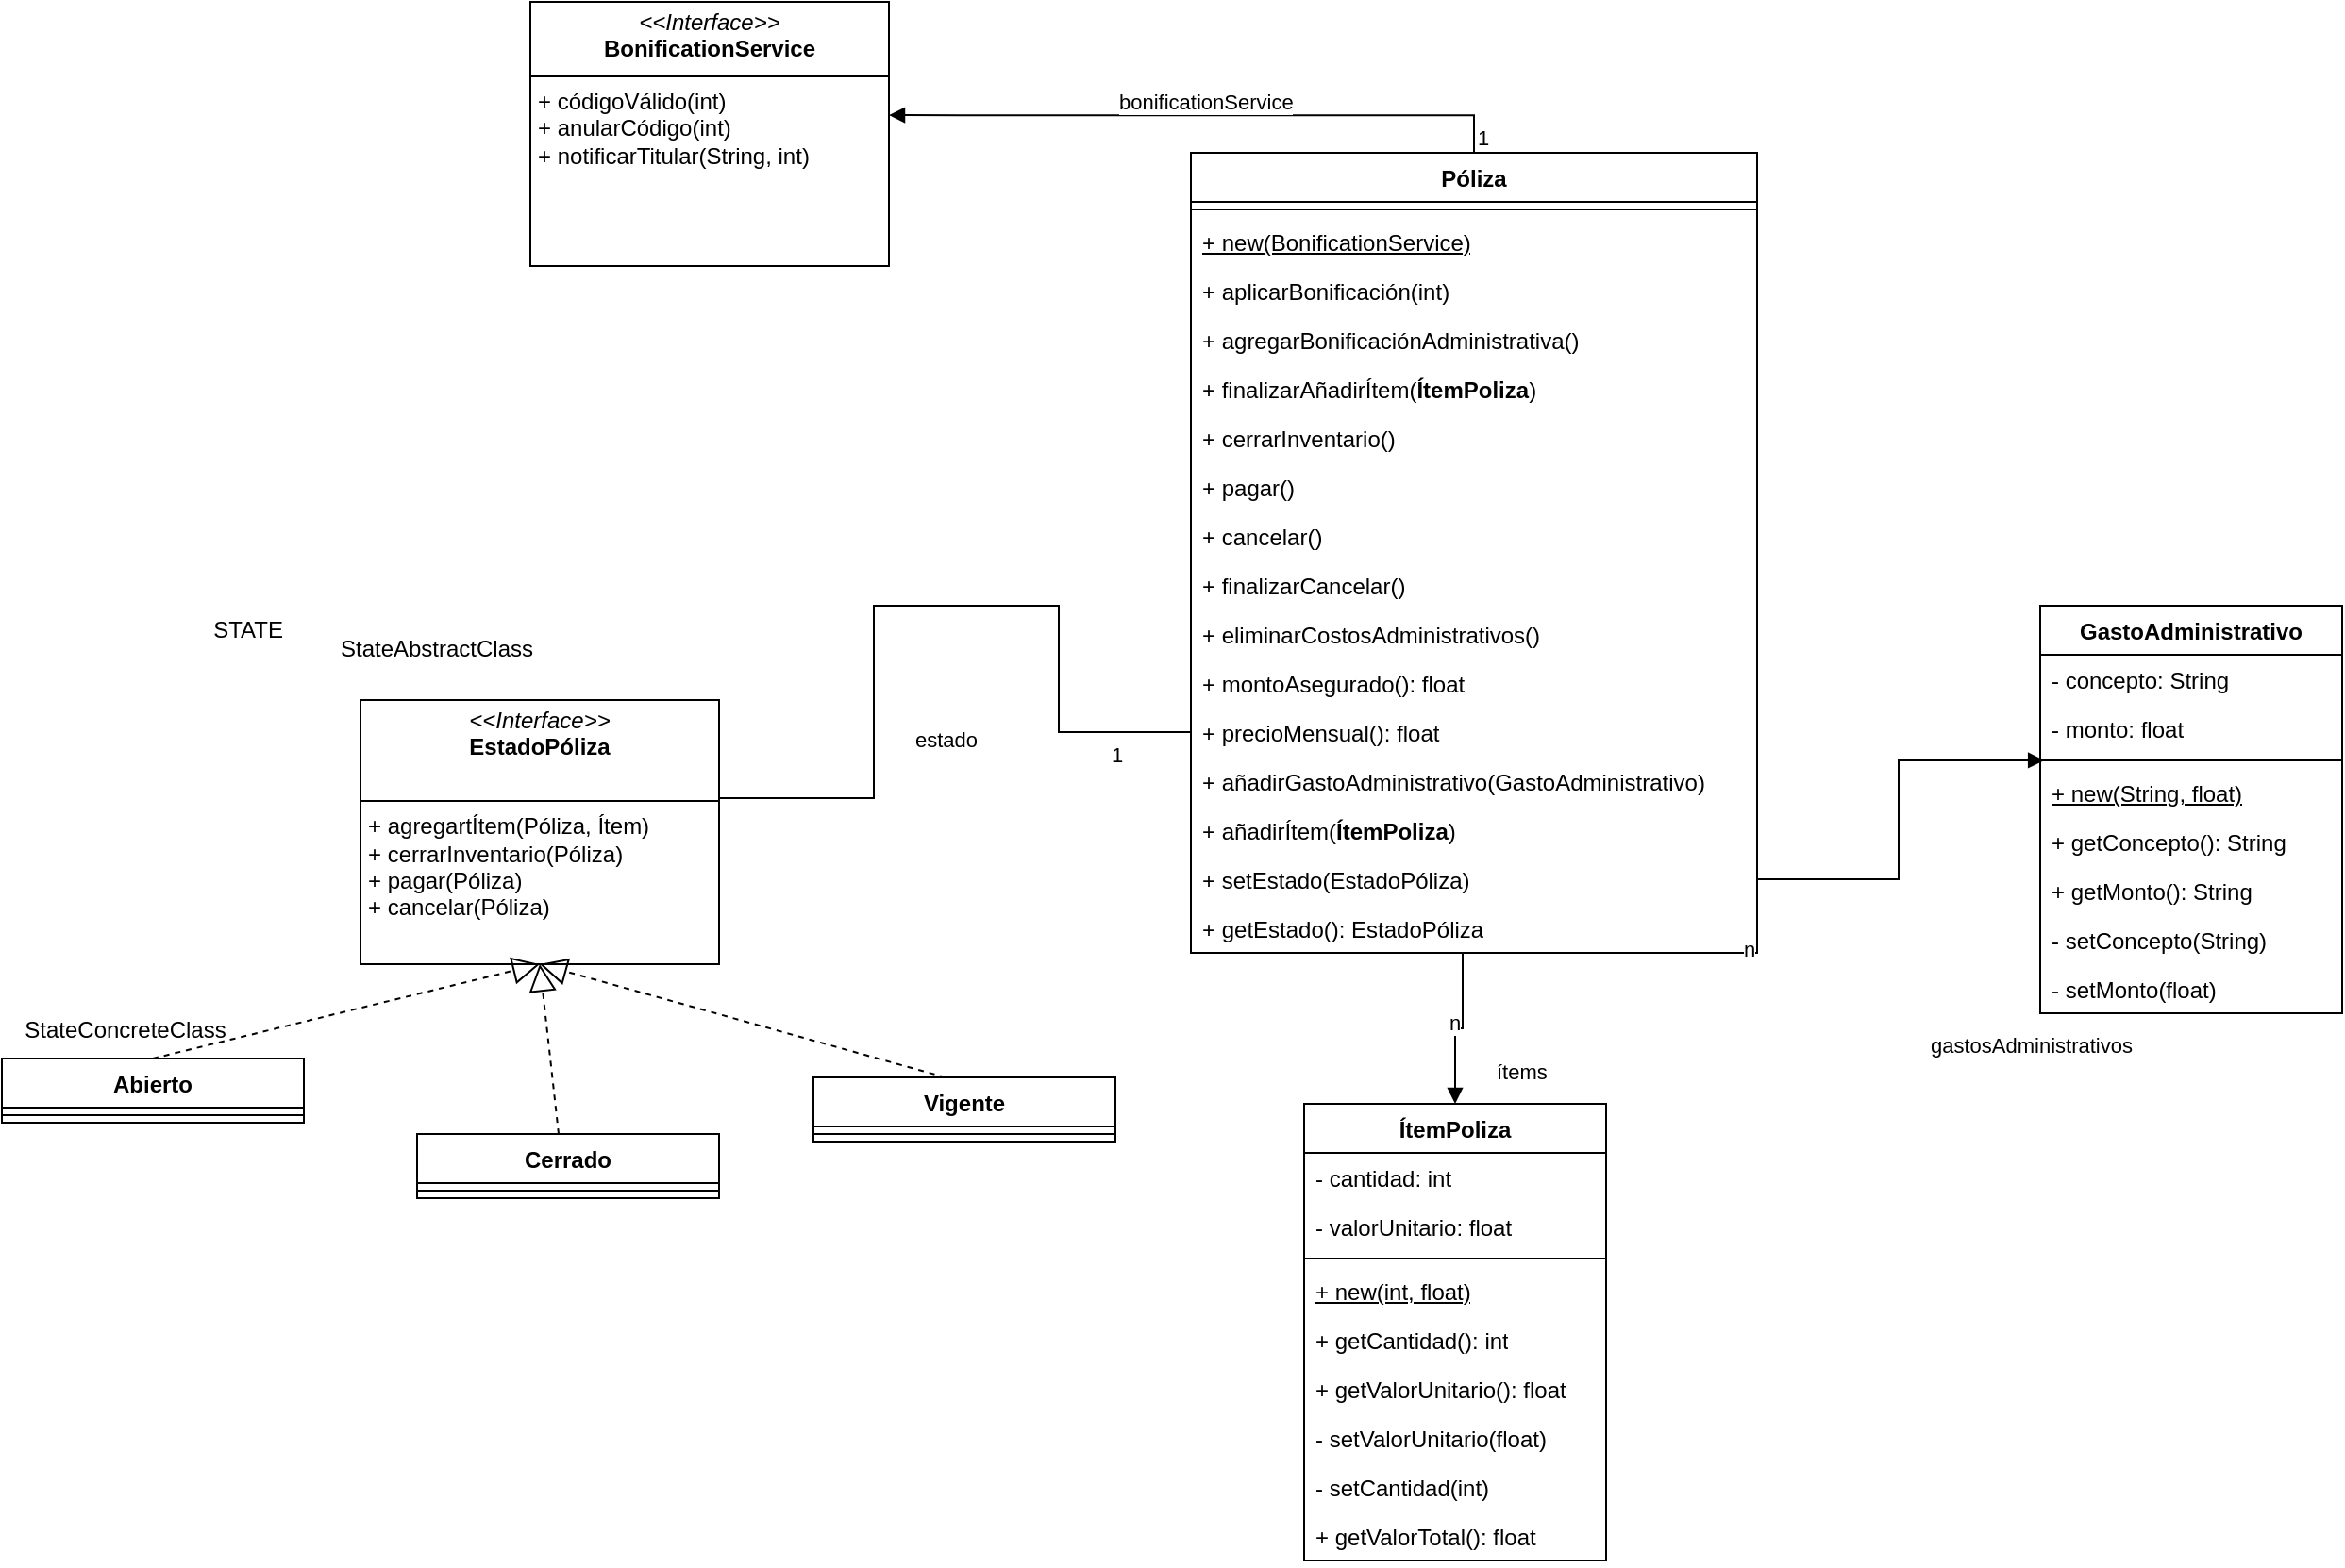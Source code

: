 <mxfile version="24.8.3">
  <diagram id="C5RBs43oDa-KdzZeNtuy" name="Page-1">
    <mxGraphModel dx="2589" dy="1954" grid="1" gridSize="10" guides="1" tooltips="1" connect="1" arrows="1" fold="1" page="1" pageScale="1" pageWidth="827" pageHeight="1169" math="0" shadow="0">
      <root>
        <mxCell id="WIyWlLk6GJQsqaUBKTNV-0" />
        <mxCell id="WIyWlLk6GJQsqaUBKTNV-1" parent="WIyWlLk6GJQsqaUBKTNV-0" />
        <mxCell id="E8Z3TIfaFquJLnunVX9P-4" value="ÍtemPoliza" style="swimlane;fontStyle=1;align=center;verticalAlign=top;childLayout=stackLayout;horizontal=1;startSize=26;horizontalStack=0;resizeParent=1;resizeParentMax=0;resizeLast=0;collapsible=1;marginBottom=0;whiteSpace=wrap;html=1;" vertex="1" parent="WIyWlLk6GJQsqaUBKTNV-1">
          <mxGeometry x="230" y="494" width="160" height="242" as="geometry" />
        </mxCell>
        <mxCell id="E8Z3TIfaFquJLnunVX9P-5" value="- cantidad: int" style="text;strokeColor=none;fillColor=none;align=left;verticalAlign=top;spacingLeft=4;spacingRight=4;overflow=hidden;rotatable=0;points=[[0,0.5],[1,0.5]];portConstraint=eastwest;whiteSpace=wrap;html=1;" vertex="1" parent="E8Z3TIfaFquJLnunVX9P-4">
          <mxGeometry y="26" width="160" height="26" as="geometry" />
        </mxCell>
        <mxCell id="E8Z3TIfaFquJLnunVX9P-16" value="- valorUnitario: float" style="text;strokeColor=none;fillColor=none;align=left;verticalAlign=top;spacingLeft=4;spacingRight=4;overflow=hidden;rotatable=0;points=[[0,0.5],[1,0.5]];portConstraint=eastwest;whiteSpace=wrap;html=1;" vertex="1" parent="E8Z3TIfaFquJLnunVX9P-4">
          <mxGeometry y="52" width="160" height="26" as="geometry" />
        </mxCell>
        <mxCell id="E8Z3TIfaFquJLnunVX9P-6" value="" style="line;strokeWidth=1;fillColor=none;align=left;verticalAlign=middle;spacingTop=-1;spacingLeft=3;spacingRight=3;rotatable=0;labelPosition=right;points=[];portConstraint=eastwest;strokeColor=inherit;" vertex="1" parent="E8Z3TIfaFquJLnunVX9P-4">
          <mxGeometry y="78" width="160" height="8" as="geometry" />
        </mxCell>
        <mxCell id="E8Z3TIfaFquJLnunVX9P-18" value="+ new(int, float)" style="text;strokeColor=none;fillColor=none;align=left;verticalAlign=top;spacingLeft=4;spacingRight=4;overflow=hidden;rotatable=0;points=[[0,0.5],[1,0.5]];portConstraint=eastwest;whiteSpace=wrap;html=1;fontStyle=4" vertex="1" parent="E8Z3TIfaFquJLnunVX9P-4">
          <mxGeometry y="86" width="160" height="26" as="geometry" />
        </mxCell>
        <mxCell id="E8Z3TIfaFquJLnunVX9P-7" value="+ getCantidad(): int" style="text;strokeColor=none;fillColor=none;align=left;verticalAlign=top;spacingLeft=4;spacingRight=4;overflow=hidden;rotatable=0;points=[[0,0.5],[1,0.5]];portConstraint=eastwest;whiteSpace=wrap;html=1;" vertex="1" parent="E8Z3TIfaFquJLnunVX9P-4">
          <mxGeometry y="112" width="160" height="26" as="geometry" />
        </mxCell>
        <mxCell id="E8Z3TIfaFquJLnunVX9P-17" value="+ getValorUnitario(): float" style="text;strokeColor=none;fillColor=none;align=left;verticalAlign=top;spacingLeft=4;spacingRight=4;overflow=hidden;rotatable=0;points=[[0,0.5],[1,0.5]];portConstraint=eastwest;whiteSpace=wrap;html=1;" vertex="1" parent="E8Z3TIfaFquJLnunVX9P-4">
          <mxGeometry y="138" width="160" height="26" as="geometry" />
        </mxCell>
        <mxCell id="E8Z3TIfaFquJLnunVX9P-19" value="- setValorUnitario(float)" style="text;strokeColor=none;fillColor=none;align=left;verticalAlign=top;spacingLeft=4;spacingRight=4;overflow=hidden;rotatable=0;points=[[0,0.5],[1,0.5]];portConstraint=eastwest;whiteSpace=wrap;html=1;" vertex="1" parent="E8Z3TIfaFquJLnunVX9P-4">
          <mxGeometry y="164" width="160" height="26" as="geometry" />
        </mxCell>
        <mxCell id="E8Z3TIfaFquJLnunVX9P-20" value="- setCantidad(int)" style="text;strokeColor=none;fillColor=none;align=left;verticalAlign=top;spacingLeft=4;spacingRight=4;overflow=hidden;rotatable=0;points=[[0,0.5],[1,0.5]];portConstraint=eastwest;whiteSpace=wrap;html=1;" vertex="1" parent="E8Z3TIfaFquJLnunVX9P-4">
          <mxGeometry y="190" width="160" height="26" as="geometry" />
        </mxCell>
        <mxCell id="E8Z3TIfaFquJLnunVX9P-23" value="+ getValorTotal(): float" style="text;strokeColor=none;fillColor=none;align=left;verticalAlign=top;spacingLeft=4;spacingRight=4;overflow=hidden;rotatable=0;points=[[0,0.5],[1,0.5]];portConstraint=eastwest;whiteSpace=wrap;html=1;" vertex="1" parent="E8Z3TIfaFquJLnunVX9P-4">
          <mxGeometry y="216" width="160" height="26" as="geometry" />
        </mxCell>
        <mxCell id="E8Z3TIfaFquJLnunVX9P-8" value="GastoAdministrativo" style="swimlane;fontStyle=1;align=center;verticalAlign=top;childLayout=stackLayout;horizontal=1;startSize=26;horizontalStack=0;resizeParent=1;resizeParentMax=0;resizeLast=0;collapsible=1;marginBottom=0;whiteSpace=wrap;html=1;" vertex="1" parent="WIyWlLk6GJQsqaUBKTNV-1">
          <mxGeometry x="620" y="230" width="160" height="216" as="geometry" />
        </mxCell>
        <mxCell id="E8Z3TIfaFquJLnunVX9P-9" value="- concepto: String" style="text;strokeColor=none;fillColor=none;align=left;verticalAlign=top;spacingLeft=4;spacingRight=4;overflow=hidden;rotatable=0;points=[[0,0.5],[1,0.5]];portConstraint=eastwest;whiteSpace=wrap;html=1;" vertex="1" parent="E8Z3TIfaFquJLnunVX9P-8">
          <mxGeometry y="26" width="160" height="26" as="geometry" />
        </mxCell>
        <mxCell id="E8Z3TIfaFquJLnunVX9P-27" value="- monto: float" style="text;strokeColor=none;fillColor=none;align=left;verticalAlign=top;spacingLeft=4;spacingRight=4;overflow=hidden;rotatable=0;points=[[0,0.5],[1,0.5]];portConstraint=eastwest;whiteSpace=wrap;html=1;" vertex="1" parent="E8Z3TIfaFquJLnunVX9P-8">
          <mxGeometry y="52" width="160" height="26" as="geometry" />
        </mxCell>
        <mxCell id="E8Z3TIfaFquJLnunVX9P-10" value="" style="line;strokeWidth=1;fillColor=none;align=left;verticalAlign=middle;spacingTop=-1;spacingLeft=3;spacingRight=3;rotatable=0;labelPosition=right;points=[];portConstraint=eastwest;strokeColor=inherit;" vertex="1" parent="E8Z3TIfaFquJLnunVX9P-8">
          <mxGeometry y="78" width="160" height="8" as="geometry" />
        </mxCell>
        <mxCell id="E8Z3TIfaFquJLnunVX9P-28" value="+ new(String, float)" style="text;strokeColor=none;fillColor=none;align=left;verticalAlign=top;spacingLeft=4;spacingRight=4;overflow=hidden;rotatable=0;points=[[0,0.5],[1,0.5]];portConstraint=eastwest;whiteSpace=wrap;html=1;fontStyle=4" vertex="1" parent="E8Z3TIfaFquJLnunVX9P-8">
          <mxGeometry y="86" width="160" height="26" as="geometry" />
        </mxCell>
        <mxCell id="E8Z3TIfaFquJLnunVX9P-29" value="+ getConcepto(): String" style="text;strokeColor=none;fillColor=none;align=left;verticalAlign=top;spacingLeft=4;spacingRight=4;overflow=hidden;rotatable=0;points=[[0,0.5],[1,0.5]];portConstraint=eastwest;whiteSpace=wrap;html=1;" vertex="1" parent="E8Z3TIfaFquJLnunVX9P-8">
          <mxGeometry y="112" width="160" height="26" as="geometry" />
        </mxCell>
        <mxCell id="E8Z3TIfaFquJLnunVX9P-30" value="+ getMonto(): String" style="text;strokeColor=none;fillColor=none;align=left;verticalAlign=top;spacingLeft=4;spacingRight=4;overflow=hidden;rotatable=0;points=[[0,0.5],[1,0.5]];portConstraint=eastwest;whiteSpace=wrap;html=1;" vertex="1" parent="E8Z3TIfaFquJLnunVX9P-8">
          <mxGeometry y="138" width="160" height="26" as="geometry" />
        </mxCell>
        <mxCell id="E8Z3TIfaFquJLnunVX9P-31" value="- setConcepto(String)" style="text;strokeColor=none;fillColor=none;align=left;verticalAlign=top;spacingLeft=4;spacingRight=4;overflow=hidden;rotatable=0;points=[[0,0.5],[1,0.5]];portConstraint=eastwest;whiteSpace=wrap;html=1;" vertex="1" parent="E8Z3TIfaFquJLnunVX9P-8">
          <mxGeometry y="164" width="160" height="26" as="geometry" />
        </mxCell>
        <mxCell id="E8Z3TIfaFquJLnunVX9P-32" value="- setMonto(float)" style="text;strokeColor=none;fillColor=none;align=left;verticalAlign=top;spacingLeft=4;spacingRight=4;overflow=hidden;rotatable=0;points=[[0,0.5],[1,0.5]];portConstraint=eastwest;whiteSpace=wrap;html=1;" vertex="1" parent="E8Z3TIfaFquJLnunVX9P-8">
          <mxGeometry y="190" width="160" height="26" as="geometry" />
        </mxCell>
        <mxCell id="E8Z3TIfaFquJLnunVX9P-12" value="Póliza" style="swimlane;fontStyle=1;align=center;verticalAlign=top;childLayout=stackLayout;horizontal=1;startSize=26;horizontalStack=0;resizeParent=1;resizeParentMax=0;resizeLast=0;collapsible=1;marginBottom=0;whiteSpace=wrap;html=1;" vertex="1" parent="WIyWlLk6GJQsqaUBKTNV-1">
          <mxGeometry x="170" y="-10" width="300" height="424" as="geometry" />
        </mxCell>
        <mxCell id="E8Z3TIfaFquJLnunVX9P-14" value="" style="line;strokeWidth=1;fillColor=none;align=left;verticalAlign=middle;spacingTop=-1;spacingLeft=3;spacingRight=3;rotatable=0;labelPosition=right;points=[];portConstraint=eastwest;strokeColor=inherit;" vertex="1" parent="E8Z3TIfaFquJLnunVX9P-12">
          <mxGeometry y="26" width="300" height="8" as="geometry" />
        </mxCell>
        <mxCell id="E8Z3TIfaFquJLnunVX9P-77" value="+ new(BonificationService)" style="text;strokeColor=none;fillColor=none;align=left;verticalAlign=top;spacingLeft=4;spacingRight=4;overflow=hidden;rotatable=0;points=[[0,0.5],[1,0.5]];portConstraint=eastwest;whiteSpace=wrap;html=1;fontStyle=4" vertex="1" parent="E8Z3TIfaFquJLnunVX9P-12">
          <mxGeometry y="34" width="300" height="26" as="geometry" />
        </mxCell>
        <mxCell id="E8Z3TIfaFquJLnunVX9P-67" value="+ aplicarBonificación(int)" style="text;strokeColor=none;fillColor=none;align=left;verticalAlign=top;spacingLeft=4;spacingRight=4;overflow=hidden;rotatable=0;points=[[0,0.5],[1,0.5]];portConstraint=eastwest;whiteSpace=wrap;html=1;" vertex="1" parent="E8Z3TIfaFquJLnunVX9P-12">
          <mxGeometry y="60" width="300" height="26" as="geometry" />
        </mxCell>
        <mxCell id="E8Z3TIfaFquJLnunVX9P-94" value="+ agregarBonificaciónAdministrativa()" style="text;strokeColor=none;fillColor=none;align=left;verticalAlign=top;spacingLeft=4;spacingRight=4;overflow=hidden;rotatable=0;points=[[0,0.5],[1,0.5]];portConstraint=eastwest;whiteSpace=wrap;html=1;" vertex="1" parent="E8Z3TIfaFquJLnunVX9P-12">
          <mxGeometry y="86" width="300" height="26" as="geometry" />
        </mxCell>
        <mxCell id="E8Z3TIfaFquJLnunVX9P-73" value="+ finalizarAñadirÍtem(&lt;span style=&quot;font-weight: 700; text-align: center;&quot;&gt;ÍtemPoliza&lt;/span&gt;)" style="text;strokeColor=none;fillColor=none;align=left;verticalAlign=top;spacingLeft=4;spacingRight=4;overflow=hidden;rotatable=0;points=[[0,0.5],[1,0.5]];portConstraint=eastwest;whiteSpace=wrap;html=1;" vertex="1" parent="E8Z3TIfaFquJLnunVX9P-12">
          <mxGeometry y="112" width="300" height="26" as="geometry" />
        </mxCell>
        <mxCell id="E8Z3TIfaFquJLnunVX9P-66" value="+ cerrarInventario()" style="text;strokeColor=none;fillColor=none;align=left;verticalAlign=top;spacingLeft=4;spacingRight=4;overflow=hidden;rotatable=0;points=[[0,0.5],[1,0.5]];portConstraint=eastwest;whiteSpace=wrap;html=1;" vertex="1" parent="E8Z3TIfaFquJLnunVX9P-12">
          <mxGeometry y="138" width="300" height="26" as="geometry" />
        </mxCell>
        <mxCell id="E8Z3TIfaFquJLnunVX9P-68" value="+ pagar()" style="text;strokeColor=none;fillColor=none;align=left;verticalAlign=top;spacingLeft=4;spacingRight=4;overflow=hidden;rotatable=0;points=[[0,0.5],[1,0.5]];portConstraint=eastwest;whiteSpace=wrap;html=1;" vertex="1" parent="E8Z3TIfaFquJLnunVX9P-12">
          <mxGeometry y="164" width="300" height="26" as="geometry" />
        </mxCell>
        <mxCell id="E8Z3TIfaFquJLnunVX9P-69" value="+ cancelar()" style="text;strokeColor=none;fillColor=none;align=left;verticalAlign=top;spacingLeft=4;spacingRight=4;overflow=hidden;rotatable=0;points=[[0,0.5],[1,0.5]];portConstraint=eastwest;whiteSpace=wrap;html=1;" vertex="1" parent="E8Z3TIfaFquJLnunVX9P-12">
          <mxGeometry y="190" width="300" height="26" as="geometry" />
        </mxCell>
        <mxCell id="E8Z3TIfaFquJLnunVX9P-71" value="+ finalizarCancelar()" style="text;strokeColor=none;fillColor=none;align=left;verticalAlign=top;spacingLeft=4;spacingRight=4;overflow=hidden;rotatable=0;points=[[0,0.5],[1,0.5]];portConstraint=eastwest;whiteSpace=wrap;html=1;" vertex="1" parent="E8Z3TIfaFquJLnunVX9P-12">
          <mxGeometry y="216" width="300" height="26" as="geometry" />
        </mxCell>
        <mxCell id="E8Z3TIfaFquJLnunVX9P-70" value="+ eliminarCostosAdministrativos()" style="text;strokeColor=none;fillColor=none;align=left;verticalAlign=top;spacingLeft=4;spacingRight=4;overflow=hidden;rotatable=0;points=[[0,0.5],[1,0.5]];portConstraint=eastwest;whiteSpace=wrap;html=1;" vertex="1" parent="E8Z3TIfaFquJLnunVX9P-12">
          <mxGeometry y="242" width="300" height="26" as="geometry" />
        </mxCell>
        <mxCell id="E8Z3TIfaFquJLnunVX9P-15" value="+ montoAsegurado(): float" style="text;strokeColor=none;fillColor=none;align=left;verticalAlign=top;spacingLeft=4;spacingRight=4;overflow=hidden;rotatable=0;points=[[0,0.5],[1,0.5]];portConstraint=eastwest;whiteSpace=wrap;html=1;" vertex="1" parent="E8Z3TIfaFquJLnunVX9P-12">
          <mxGeometry y="268" width="300" height="26" as="geometry" />
        </mxCell>
        <mxCell id="E8Z3TIfaFquJLnunVX9P-24" value="+ precioMensual(): float" style="text;strokeColor=none;fillColor=none;align=left;verticalAlign=top;spacingLeft=4;spacingRight=4;overflow=hidden;rotatable=0;points=[[0,0.5],[1,0.5]];portConstraint=eastwest;whiteSpace=wrap;html=1;" vertex="1" parent="E8Z3TIfaFquJLnunVX9P-12">
          <mxGeometry y="294" width="300" height="26" as="geometry" />
        </mxCell>
        <mxCell id="E8Z3TIfaFquJLnunVX9P-36" value="+ añadirGastoAdministrativo(GastoAdministrativo)" style="text;strokeColor=none;fillColor=none;align=left;verticalAlign=top;spacingLeft=4;spacingRight=4;overflow=hidden;rotatable=0;points=[[0,0.5],[1,0.5]];portConstraint=eastwest;whiteSpace=wrap;html=1;" vertex="1" parent="E8Z3TIfaFquJLnunVX9P-12">
          <mxGeometry y="320" width="300" height="26" as="geometry" />
        </mxCell>
        <mxCell id="E8Z3TIfaFquJLnunVX9P-38" value="+ añadirÍtem(&lt;span style=&quot;font-weight: 700; text-align: center;&quot;&gt;ÍtemPoliza&lt;/span&gt;)" style="text;strokeColor=none;fillColor=none;align=left;verticalAlign=top;spacingLeft=4;spacingRight=4;overflow=hidden;rotatable=0;points=[[0,0.5],[1,0.5]];portConstraint=eastwest;whiteSpace=wrap;html=1;" vertex="1" parent="E8Z3TIfaFquJLnunVX9P-12">
          <mxGeometry y="346" width="300" height="26" as="geometry" />
        </mxCell>
        <mxCell id="E8Z3TIfaFquJLnunVX9P-43" value="+ setEstado(EstadoPóliza)" style="text;strokeColor=none;fillColor=none;align=left;verticalAlign=top;spacingLeft=4;spacingRight=4;overflow=hidden;rotatable=0;points=[[0,0.5],[1,0.5]];portConstraint=eastwest;whiteSpace=wrap;html=1;" vertex="1" parent="E8Z3TIfaFquJLnunVX9P-12">
          <mxGeometry y="372" width="300" height="26" as="geometry" />
        </mxCell>
        <mxCell id="E8Z3TIfaFquJLnunVX9P-44" value="+ getEstado(): EstadoPóliza" style="text;strokeColor=none;fillColor=none;align=left;verticalAlign=top;spacingLeft=4;spacingRight=4;overflow=hidden;rotatable=0;points=[[0,0.5],[1,0.5]];portConstraint=eastwest;whiteSpace=wrap;html=1;" vertex="1" parent="E8Z3TIfaFquJLnunVX9P-12">
          <mxGeometry y="398" width="300" height="26" as="geometry" />
        </mxCell>
        <mxCell id="E8Z3TIfaFquJLnunVX9P-21" value="ítems" style="endArrow=block;endFill=1;html=1;edgeStyle=orthogonalEdgeStyle;align=left;verticalAlign=top;rounded=0;entryX=0.5;entryY=0;entryDx=0;entryDy=0;exitX=0.48;exitY=1;exitDx=0;exitDy=0;exitPerimeter=0;" edge="1" parent="WIyWlLk6GJQsqaUBKTNV-1" source="E8Z3TIfaFquJLnunVX9P-44" target="E8Z3TIfaFquJLnunVX9P-4">
          <mxGeometry x="0.289" y="20" relative="1" as="geometry">
            <mxPoint x="270" y="400" as="sourcePoint" />
            <mxPoint x="500" y="400" as="targetPoint" />
            <mxPoint as="offset" />
          </mxGeometry>
        </mxCell>
        <mxCell id="E8Z3TIfaFquJLnunVX9P-22" value="n" style="edgeLabel;resizable=0;html=1;align=left;verticalAlign=bottom;" connectable="0" vertex="1" parent="E8Z3TIfaFquJLnunVX9P-21">
          <mxGeometry x="-1" relative="1" as="geometry">
            <mxPoint x="-9" y="45" as="offset" />
          </mxGeometry>
        </mxCell>
        <mxCell id="E8Z3TIfaFquJLnunVX9P-33" value="gastosAdministrativos" style="endArrow=block;endFill=1;html=1;edgeStyle=orthogonalEdgeStyle;align=left;verticalAlign=top;rounded=0;entryX=0.013;entryY=-0.154;entryDx=0;entryDy=0;entryPerimeter=0;exitX=1;exitY=0.5;exitDx=0;exitDy=0;" edge="1" parent="WIyWlLk6GJQsqaUBKTNV-1" source="E8Z3TIfaFquJLnunVX9P-43" target="E8Z3TIfaFquJLnunVX9P-28">
          <mxGeometry x="-0.302" y="-76" relative="1" as="geometry">
            <mxPoint x="420" y="300" as="sourcePoint" />
            <mxPoint x="460" y="394" as="targetPoint" />
            <mxPoint x="-61" y="75" as="offset" />
          </mxGeometry>
        </mxCell>
        <mxCell id="E8Z3TIfaFquJLnunVX9P-34" value="n" style="edgeLabel;resizable=0;html=1;align=left;verticalAlign=bottom;" connectable="0" vertex="1" parent="E8Z3TIfaFquJLnunVX9P-33">
          <mxGeometry x="-1" relative="1" as="geometry">
            <mxPoint x="-9" y="45" as="offset" />
          </mxGeometry>
        </mxCell>
        <mxCell id="E8Z3TIfaFquJLnunVX9P-40" value="estado" style="endArrow=block;endFill=1;html=1;edgeStyle=orthogonalEdgeStyle;align=left;verticalAlign=top;rounded=0;entryX=1.025;entryY=1.038;entryDx=0;entryDy=0;exitX=0;exitY=0.5;exitDx=0;exitDy=0;entryPerimeter=0;" edge="1" parent="WIyWlLk6GJQsqaUBKTNV-1" source="E8Z3TIfaFquJLnunVX9P-24">
          <mxGeometry x="0.289" y="20" relative="1" as="geometry">
            <mxPoint x="-110" y="370" as="sourcePoint" />
            <mxPoint x="-106" y="322.988" as="targetPoint" />
            <mxPoint as="offset" />
            <Array as="points">
              <mxPoint x="100" y="230" />
              <mxPoint x="2" y="230" />
              <mxPoint x="2" y="332" />
              <mxPoint x="-90" y="332" />
              <mxPoint x="-90" y="323" />
            </Array>
          </mxGeometry>
        </mxCell>
        <mxCell id="E8Z3TIfaFquJLnunVX9P-41" value="1" style="edgeLabel;resizable=0;html=1;align=left;verticalAlign=bottom;" connectable="0" vertex="1" parent="E8Z3TIfaFquJLnunVX9P-40">
          <mxGeometry x="-1" relative="1" as="geometry">
            <mxPoint x="-44" y="20" as="offset" />
          </mxGeometry>
        </mxCell>
        <mxCell id="E8Z3TIfaFquJLnunVX9P-45" value="Abierto" style="swimlane;fontStyle=1;align=center;verticalAlign=top;childLayout=stackLayout;horizontal=1;startSize=26;horizontalStack=0;resizeParent=1;resizeParentMax=0;resizeLast=0;collapsible=1;marginBottom=0;whiteSpace=wrap;html=1;" vertex="1" parent="WIyWlLk6GJQsqaUBKTNV-1">
          <mxGeometry x="-460" y="470" width="160" height="34" as="geometry" />
        </mxCell>
        <mxCell id="E8Z3TIfaFquJLnunVX9P-47" value="" style="line;strokeWidth=1;fillColor=none;align=left;verticalAlign=middle;spacingTop=-1;spacingLeft=3;spacingRight=3;rotatable=0;labelPosition=right;points=[];portConstraint=eastwest;strokeColor=inherit;" vertex="1" parent="E8Z3TIfaFquJLnunVX9P-45">
          <mxGeometry y="26" width="160" height="8" as="geometry" />
        </mxCell>
        <mxCell id="E8Z3TIfaFquJLnunVX9P-49" value="Cerrado" style="swimlane;fontStyle=1;align=center;verticalAlign=top;childLayout=stackLayout;horizontal=1;startSize=26;horizontalStack=0;resizeParent=1;resizeParentMax=0;resizeLast=0;collapsible=1;marginBottom=0;whiteSpace=wrap;html=1;" vertex="1" parent="WIyWlLk6GJQsqaUBKTNV-1">
          <mxGeometry x="-240" y="510" width="160" height="34" as="geometry" />
        </mxCell>
        <mxCell id="E8Z3TIfaFquJLnunVX9P-51" value="" style="line;strokeWidth=1;fillColor=none;align=left;verticalAlign=middle;spacingTop=-1;spacingLeft=3;spacingRight=3;rotatable=0;labelPosition=right;points=[];portConstraint=eastwest;strokeColor=inherit;" vertex="1" parent="E8Z3TIfaFquJLnunVX9P-49">
          <mxGeometry y="26" width="160" height="8" as="geometry" />
        </mxCell>
        <mxCell id="E8Z3TIfaFquJLnunVX9P-53" value="Vigente" style="swimlane;fontStyle=1;align=center;verticalAlign=top;childLayout=stackLayout;horizontal=1;startSize=26;horizontalStack=0;resizeParent=1;resizeParentMax=0;resizeLast=0;collapsible=1;marginBottom=0;whiteSpace=wrap;html=1;" vertex="1" parent="WIyWlLk6GJQsqaUBKTNV-1">
          <mxGeometry x="-30" y="480" width="160" height="34" as="geometry" />
        </mxCell>
        <mxCell id="E8Z3TIfaFquJLnunVX9P-55" value="" style="line;strokeWidth=1;fillColor=none;align=left;verticalAlign=middle;spacingTop=-1;spacingLeft=3;spacingRight=3;rotatable=0;labelPosition=right;points=[];portConstraint=eastwest;strokeColor=inherit;" vertex="1" parent="E8Z3TIfaFquJLnunVX9P-53">
          <mxGeometry y="26" width="160" height="8" as="geometry" />
        </mxCell>
        <mxCell id="E8Z3TIfaFquJLnunVX9P-57" value="STATE" style="text;html=1;align=center;verticalAlign=middle;resizable=0;points=[];autosize=1;strokeColor=none;fillColor=none;" vertex="1" parent="WIyWlLk6GJQsqaUBKTNV-1">
          <mxGeometry x="-360" y="228" width="60" height="30" as="geometry" />
        </mxCell>
        <mxCell id="E8Z3TIfaFquJLnunVX9P-58" value="StateAbstractClass" style="text;html=1;align=center;verticalAlign=middle;resizable=0;points=[];autosize=1;strokeColor=none;fillColor=none;" vertex="1" parent="WIyWlLk6GJQsqaUBKTNV-1">
          <mxGeometry x="-295" y="238" width="130" height="30" as="geometry" />
        </mxCell>
        <mxCell id="E8Z3TIfaFquJLnunVX9P-59" value="StateConcreteClass" style="text;html=1;align=center;verticalAlign=middle;resizable=0;points=[];autosize=1;strokeColor=none;fillColor=none;" vertex="1" parent="WIyWlLk6GJQsqaUBKTNV-1">
          <mxGeometry x="-460" y="440" width="130" height="30" as="geometry" />
        </mxCell>
        <mxCell id="E8Z3TIfaFquJLnunVX9P-60" value="&lt;p style=&quot;margin:0px;margin-top:4px;text-align:center;&quot;&gt;&lt;i&gt;&amp;lt;&amp;lt;Interface&amp;gt;&amp;gt;&lt;/i&gt;&lt;br&gt;&lt;b&gt;EstadoPóliza&lt;/b&gt;&lt;/p&gt;&lt;p style=&quot;margin:0px;margin-left:4px;&quot;&gt;&lt;br&gt;&lt;/p&gt;&lt;hr size=&quot;1&quot; style=&quot;border-style:solid;&quot;&gt;&lt;p style=&quot;margin:0px;margin-left:4px;&quot;&gt;+ agregartÍtem(Póliza, Ítem)&lt;br&gt;+ cerrarInventario(&lt;span style=&quot;background-color: initial;&quot;&gt;Póliza&lt;/span&gt;&lt;span style=&quot;background-color: initial;&quot;&gt;)&lt;/span&gt;&lt;/p&gt;&lt;p style=&quot;margin:0px;margin-left:4px;&quot;&gt;+ pagar(&lt;span style=&quot;background-color: initial;&quot;&gt;Póliza&lt;/span&gt;&lt;span style=&quot;background-color: initial;&quot;&gt;)&lt;/span&gt;&lt;/p&gt;&lt;p style=&quot;margin:0px;margin-left:4px;&quot;&gt;+ cancelar(&lt;span style=&quot;background-color: initial;&quot;&gt;Póliza&lt;/span&gt;&lt;span style=&quot;background-color: initial;&quot;&gt;)&lt;/span&gt;&lt;/p&gt;" style="verticalAlign=top;align=left;overflow=fill;html=1;whiteSpace=wrap;" vertex="1" parent="WIyWlLk6GJQsqaUBKTNV-1">
          <mxGeometry x="-270" y="280" width="190" height="140" as="geometry" />
        </mxCell>
        <mxCell id="E8Z3TIfaFquJLnunVX9P-63" value="" style="endArrow=block;dashed=1;endFill=0;endSize=12;html=1;rounded=0;exitX=0.5;exitY=0;exitDx=0;exitDy=0;entryX=0.5;entryY=1;entryDx=0;entryDy=0;" edge="1" parent="WIyWlLk6GJQsqaUBKTNV-1" source="E8Z3TIfaFquJLnunVX9P-45" target="E8Z3TIfaFquJLnunVX9P-60">
          <mxGeometry width="160" relative="1" as="geometry">
            <mxPoint x="-250" y="450" as="sourcePoint" />
            <mxPoint x="-90" y="450" as="targetPoint" />
          </mxGeometry>
        </mxCell>
        <mxCell id="E8Z3TIfaFquJLnunVX9P-64" value="" style="endArrow=block;dashed=1;endFill=0;endSize=12;html=1;rounded=0;exitX=0.5;exitY=0;exitDx=0;exitDy=0;entryX=0.5;entryY=1;entryDx=0;entryDy=0;" edge="1" parent="WIyWlLk6GJQsqaUBKTNV-1" target="E8Z3TIfaFquJLnunVX9P-60">
          <mxGeometry width="160" relative="1" as="geometry">
            <mxPoint x="-165" y="510" as="sourcePoint" />
            <mxPoint x="40" y="460" as="targetPoint" />
          </mxGeometry>
        </mxCell>
        <mxCell id="E8Z3TIfaFquJLnunVX9P-65" value="" style="endArrow=block;dashed=1;endFill=0;endSize=12;html=1;rounded=0;exitX=0.5;exitY=0;exitDx=0;exitDy=0;entryX=0.5;entryY=1;entryDx=0;entryDy=0;" edge="1" parent="WIyWlLk6GJQsqaUBKTNV-1" target="E8Z3TIfaFquJLnunVX9P-60">
          <mxGeometry width="160" relative="1" as="geometry">
            <mxPoint x="40" y="480" as="sourcePoint" />
            <mxPoint x="30" y="390" as="targetPoint" />
          </mxGeometry>
        </mxCell>
        <mxCell id="E8Z3TIfaFquJLnunVX9P-72" value="&lt;p style=&quot;margin:0px;margin-top:4px;text-align:center;&quot;&gt;&lt;i&gt;&amp;lt;&amp;lt;Interface&amp;gt;&amp;gt;&lt;b&gt;&lt;br&gt;&lt;/b&gt;&lt;/i&gt;&lt;b&gt;BonificationService&lt;/b&gt;&lt;/p&gt;&lt;hr size=&quot;1&quot; style=&quot;border-style:solid;&quot;&gt;&lt;p style=&quot;margin:0px;margin-left:4px;&quot;&gt;+ códigoVálido(int)&lt;/p&gt;&lt;p style=&quot;margin:0px;margin-left:4px;&quot;&gt;+ anularCódigo(int)&lt;br&gt;+ notificarTitular(String, int)&lt;/p&gt;" style="verticalAlign=top;align=left;overflow=fill;html=1;whiteSpace=wrap;" vertex="1" parent="WIyWlLk6GJQsqaUBKTNV-1">
          <mxGeometry x="-180" y="-90" width="190" height="140" as="geometry" />
        </mxCell>
        <mxCell id="E8Z3TIfaFquJLnunVX9P-74" value="bonificationService" style="endArrow=block;endFill=1;html=1;edgeStyle=orthogonalEdgeStyle;align=left;verticalAlign=top;rounded=0;entryX=1;entryY=0.429;entryDx=0;entryDy=0;entryPerimeter=0;exitX=0.5;exitY=0;exitDx=0;exitDy=0;" edge="1" parent="WIyWlLk6GJQsqaUBKTNV-1" source="E8Z3TIfaFquJLnunVX9P-12" target="E8Z3TIfaFquJLnunVX9P-72">
          <mxGeometry x="0.273" y="-20" relative="1" as="geometry">
            <mxPoint x="240" y="100" as="sourcePoint" />
            <mxPoint x="400" y="100" as="targetPoint" />
            <mxPoint as="offset" />
          </mxGeometry>
        </mxCell>
        <mxCell id="E8Z3TIfaFquJLnunVX9P-75" value="1" style="edgeLabel;resizable=0;html=1;align=left;verticalAlign=bottom;" connectable="0" vertex="1" parent="E8Z3TIfaFquJLnunVX9P-74">
          <mxGeometry x="-1" relative="1" as="geometry" />
        </mxCell>
      </root>
    </mxGraphModel>
  </diagram>
</mxfile>
